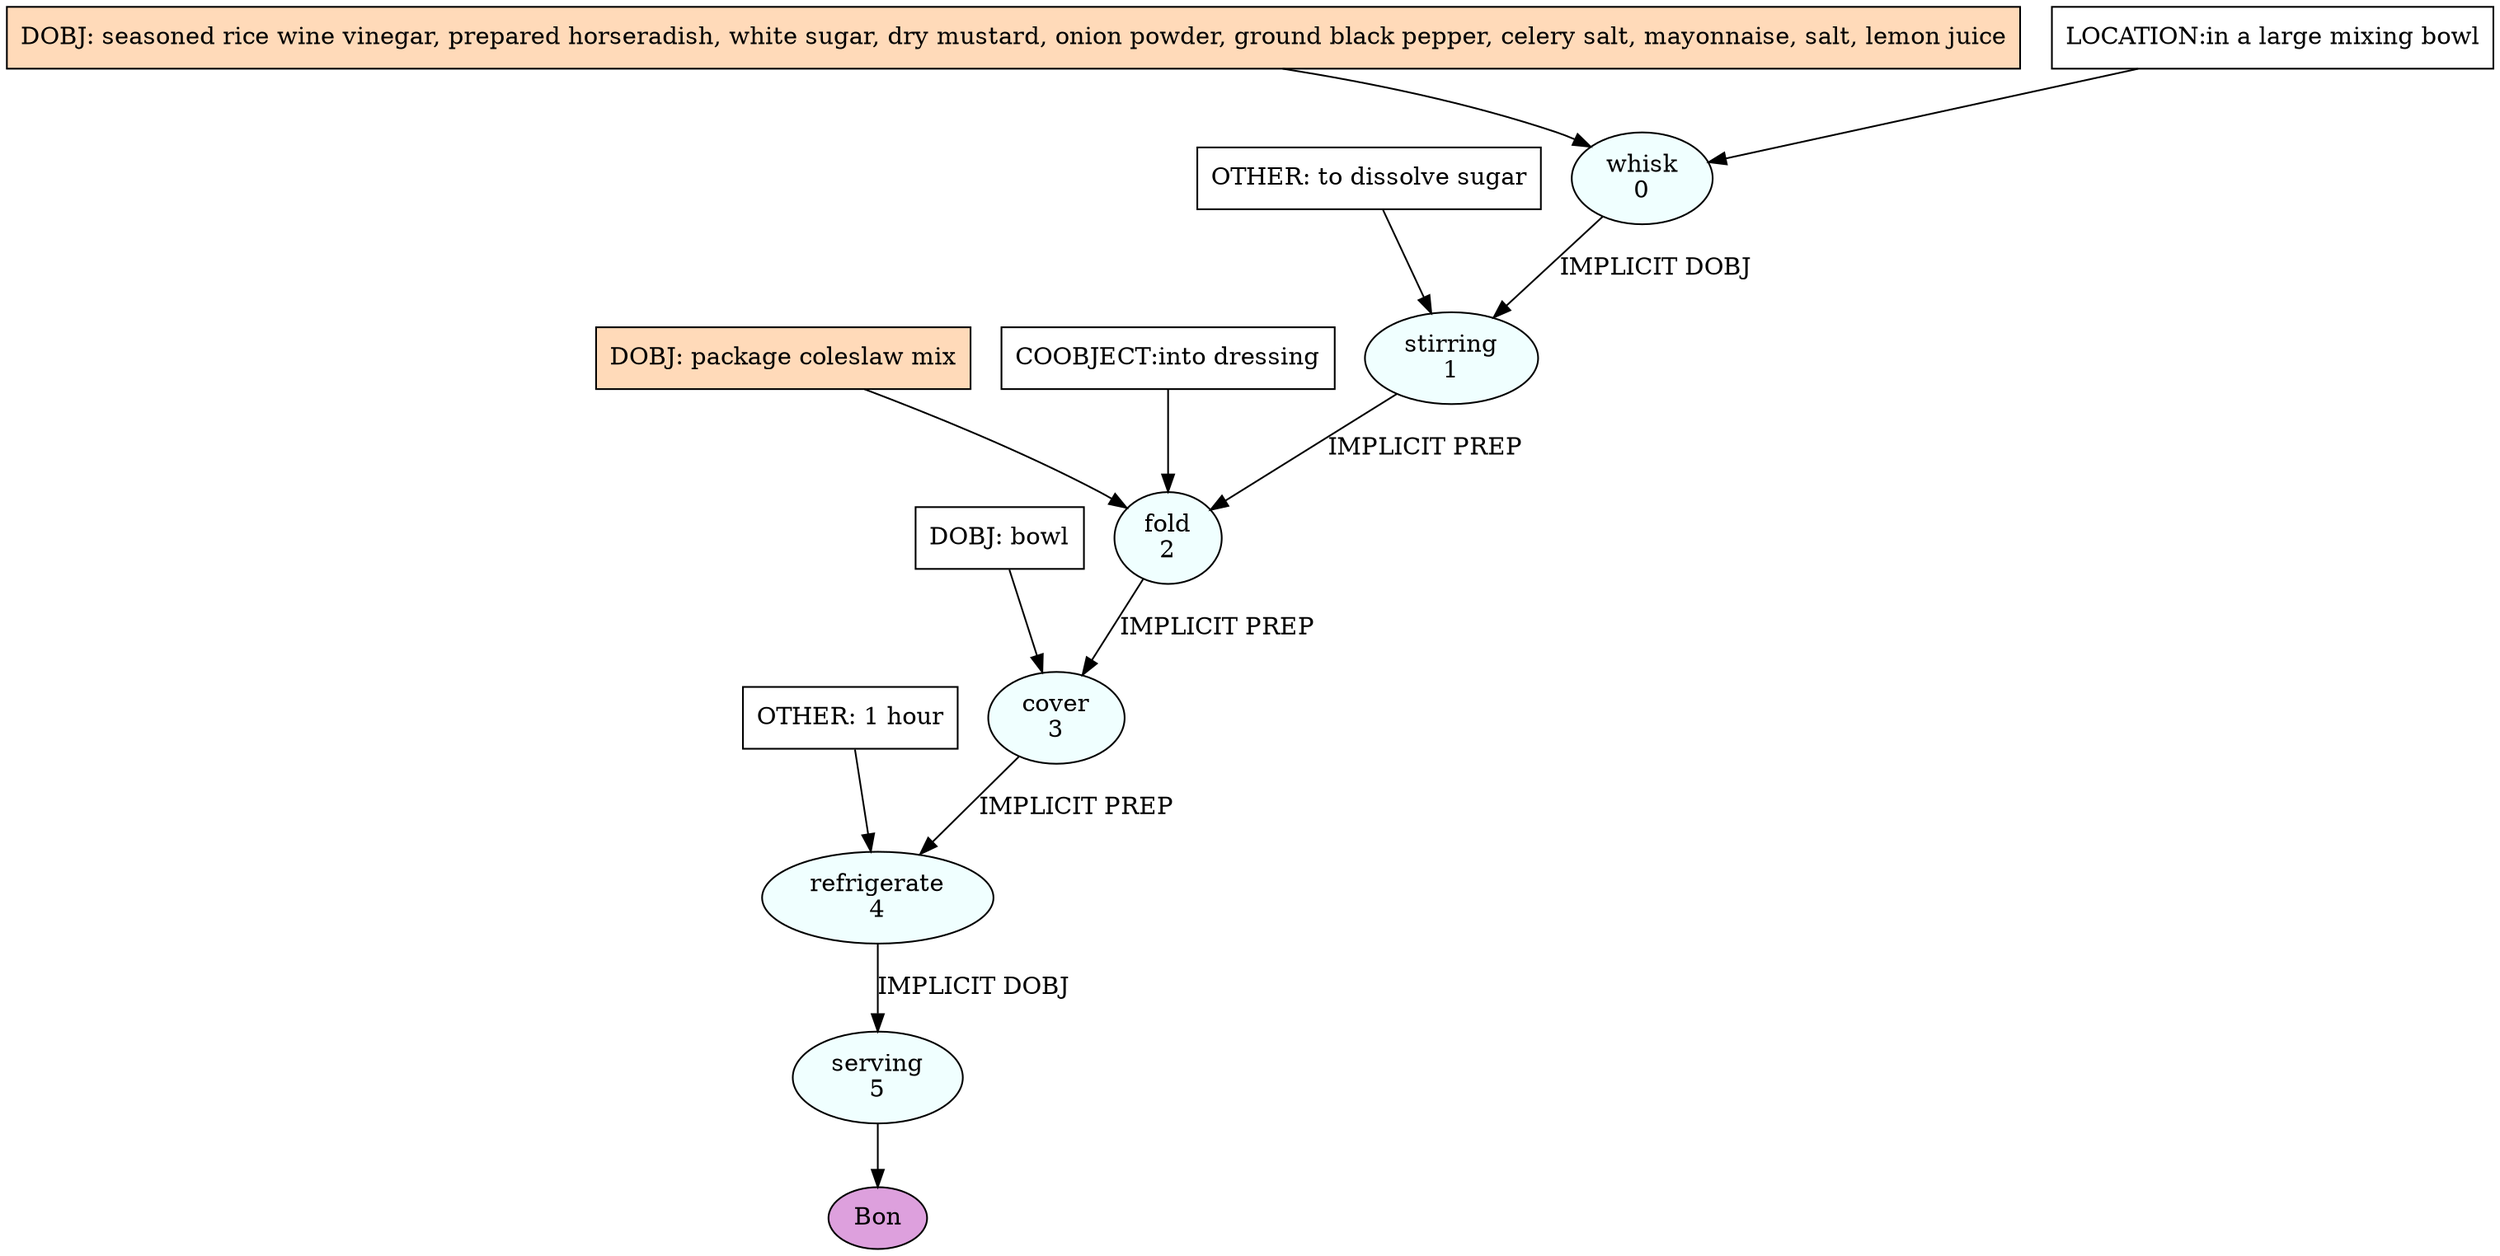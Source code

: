digraph recipe {
E0[label="whisk
0", shape=oval, style=filled, fillcolor=azure]
E1[label="stirring
1", shape=oval, style=filled, fillcolor=azure]
E2[label="fold
2", shape=oval, style=filled, fillcolor=azure]
E3[label="cover
3", shape=oval, style=filled, fillcolor=azure]
E4[label="refrigerate
4", shape=oval, style=filled, fillcolor=azure]
E5[label="serving
5", shape=oval, style=filled, fillcolor=azure]
D0[label="DOBJ: seasoned rice wine vinegar, prepared horseradish, white sugar, dry mustard, onion powder, ground black pepper, celery salt, mayonnaise, salt, lemon juice", shape=box, style=filled, fillcolor=peachpuff]
D0 -> E0
P0_0[label="LOCATION:in a large mixing bowl", shape=box, style=filled, fillcolor=white]
P0_0 -> E0
E0 -> E1 [label="IMPLICIT DOBJ"]
O1_0_0[label="OTHER: to dissolve sugar", shape=box, style=filled, fillcolor=white]
O1_0_0 -> E1
D2_ing[label="DOBJ: package coleslaw mix", shape=box, style=filled, fillcolor=peachpuff]
D2_ing -> E2
E1 -> E2 [label="IMPLICIT PREP"]
P2_1_0[label="COOBJECT:into dressing", shape=box, style=filled, fillcolor=white]
P2_1_0 -> E2
D3_0[label="DOBJ: bowl", shape=box, style=filled, fillcolor=white]
D3_0 -> E3
E2 -> E3 [label="IMPLICIT PREP"]
E3 -> E4 [label="IMPLICIT PREP"]
O4_0_0[label="OTHER: 1 hour", shape=box, style=filled, fillcolor=white]
O4_0_0 -> E4
E4 -> E5 [label="IMPLICIT DOBJ"]
EOR[label="Bon", shape=oval, style=filled, fillcolor=plum]
E5 -> EOR
}
